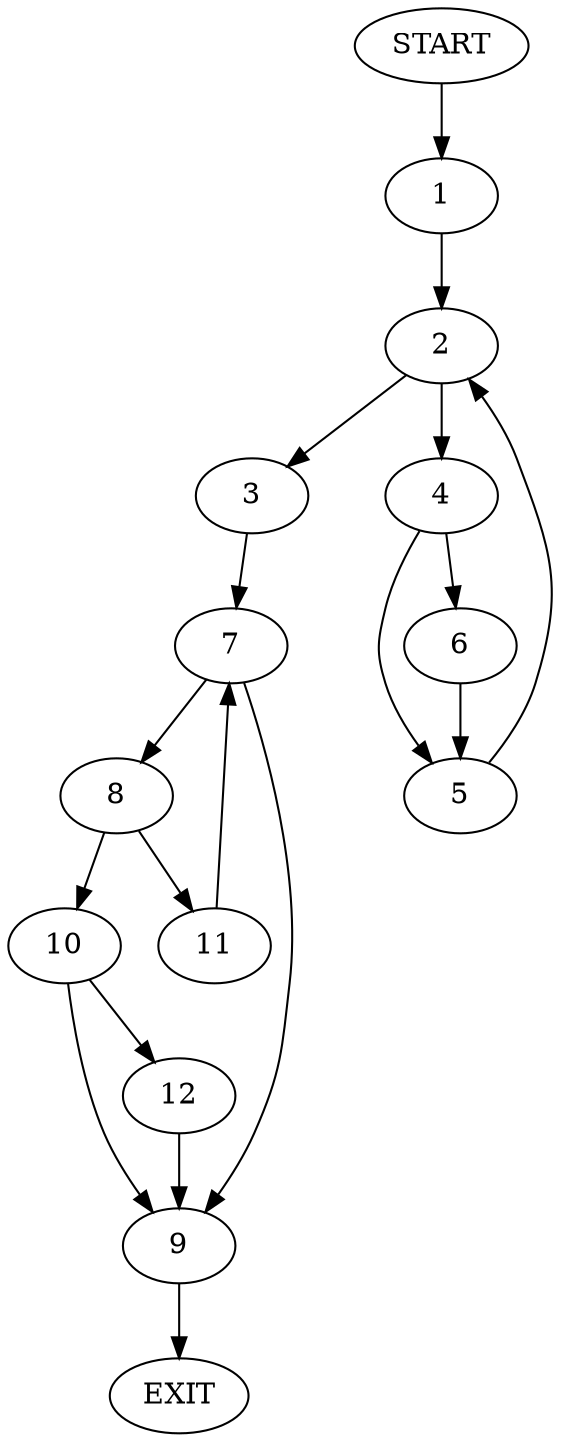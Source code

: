 digraph {
0 [label="START"]
13 [label="EXIT"]
0 -> 1
1 -> 2
2 -> 3
2 -> 4
4 -> 5
4 -> 6
3 -> 7
6 -> 5
5 -> 2
7 -> 8
7 -> 9
9 -> 13
8 -> 10
8 -> 11
10 -> 9
10 -> 12
11 -> 7
12 -> 9
}
